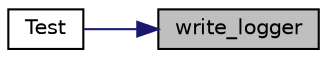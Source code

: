 digraph "write_logger"
{
 // LATEX_PDF_SIZE
  edge [fontname="Helvetica",fontsize="10",labelfontname="Helvetica",labelfontsize="10"];
  node [fontname="Helvetica",fontsize="10",shape=record];
  rankdir="RL";
  Node1 [label="write_logger",height=0.2,width=0.4,color="black", fillcolor="grey75", style="filled", fontcolor="black",tooltip="Log a message."];
  Node1 -> Node2 [dir="back",color="midnightblue",fontsize="10",style="solid",fontname="Helvetica"];
  Node2 [label="Test",height=0.2,width=0.4,color="black", fillcolor="white", style="filled",URL="$logger__test_8c.html#a9bc3eb68199e6b12e2b23205d390c462",tooltip=" "];
}
